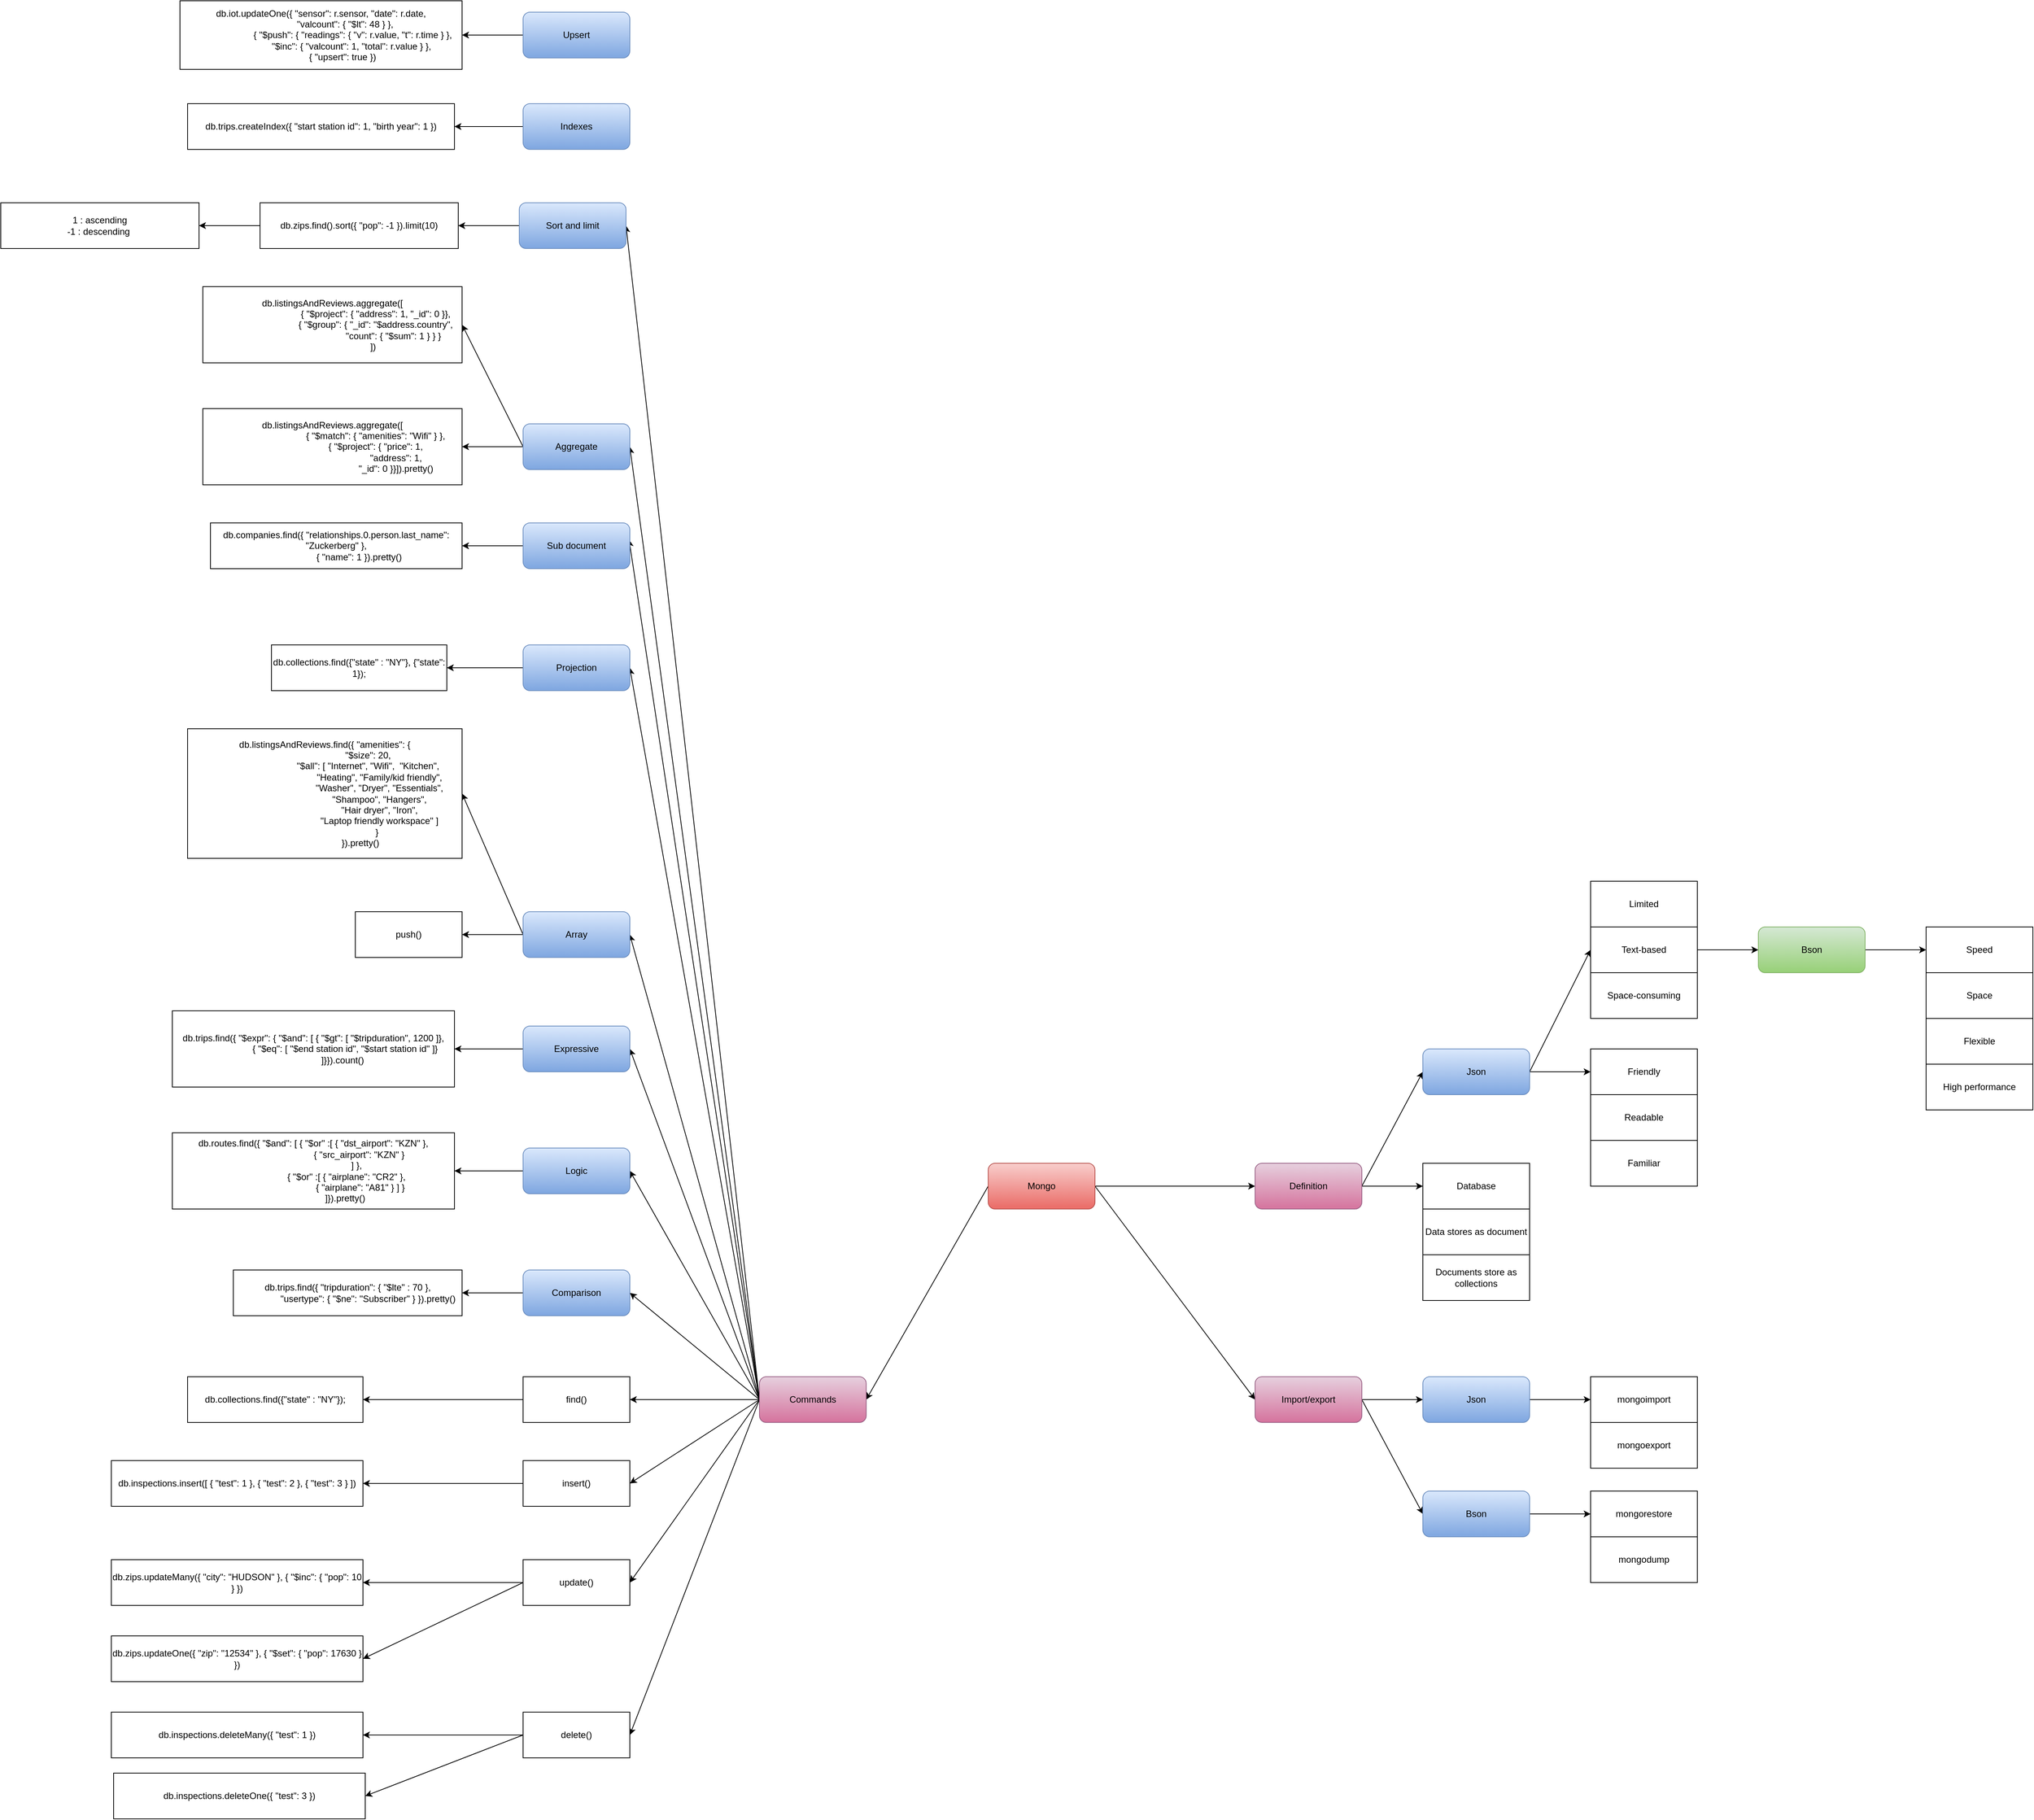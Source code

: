 <mxfile version="15.4.3" type="github">
  <diagram id="vCIeHMtV7OoR4bKzs3Se" name="Page-1">
    <mxGraphModel dx="3009" dy="3111" grid="1" gridSize="10" guides="1" tooltips="1" connect="1" arrows="1" fold="1" page="1" pageScale="1" pageWidth="827" pageHeight="1169" math="0" shadow="0">
      <root>
        <mxCell id="0" />
        <mxCell id="1" parent="0" />
        <mxCell id="be_BAzCO2mw0nIDdy5Vo-3" value="" style="edgeStyle=orthogonalEdgeStyle;rounded=0;orthogonalLoop=1;jettySize=auto;html=1;" edge="1" parent="1" source="be_BAzCO2mw0nIDdy5Vo-1" target="be_BAzCO2mw0nIDdy5Vo-2">
          <mxGeometry relative="1" as="geometry" />
        </mxCell>
        <mxCell id="be_BAzCO2mw0nIDdy5Vo-29" style="edgeStyle=none;rounded=0;orthogonalLoop=1;jettySize=auto;html=1;exitX=1;exitY=0.5;exitDx=0;exitDy=0;entryX=0;entryY=0.5;entryDx=0;entryDy=0;" edge="1" parent="1" source="be_BAzCO2mw0nIDdy5Vo-1" target="be_BAzCO2mw0nIDdy5Vo-28">
          <mxGeometry relative="1" as="geometry" />
        </mxCell>
        <mxCell id="be_BAzCO2mw0nIDdy5Vo-41" style="edgeStyle=none;rounded=0;orthogonalLoop=1;jettySize=auto;html=1;exitX=0;exitY=0.5;exitDx=0;exitDy=0;entryX=1;entryY=0.5;entryDx=0;entryDy=0;" edge="1" parent="1" source="be_BAzCO2mw0nIDdy5Vo-1" target="be_BAzCO2mw0nIDdy5Vo-40">
          <mxGeometry relative="1" as="geometry" />
        </mxCell>
        <mxCell id="be_BAzCO2mw0nIDdy5Vo-1" value="Mongo" style="rounded=1;whiteSpace=wrap;html=1;gradientColor=#ea6b66;fillColor=#f8cecc;strokeColor=#b85450;" vertex="1" parent="1">
          <mxGeometry x="320" y="320" width="140" height="60" as="geometry" />
        </mxCell>
        <mxCell id="be_BAzCO2mw0nIDdy5Vo-5" value="" style="edgeStyle=orthogonalEdgeStyle;rounded=0;orthogonalLoop=1;jettySize=auto;html=1;" edge="1" parent="1" source="be_BAzCO2mw0nIDdy5Vo-2" target="be_BAzCO2mw0nIDdy5Vo-4">
          <mxGeometry relative="1" as="geometry" />
        </mxCell>
        <mxCell id="be_BAzCO2mw0nIDdy5Vo-17" style="edgeStyle=none;rounded=0;orthogonalLoop=1;jettySize=auto;html=1;exitX=1;exitY=0.5;exitDx=0;exitDy=0;entryX=0;entryY=0.5;entryDx=0;entryDy=0;" edge="1" parent="1" source="be_BAzCO2mw0nIDdy5Vo-2" target="be_BAzCO2mw0nIDdy5Vo-10">
          <mxGeometry relative="1" as="geometry" />
        </mxCell>
        <mxCell id="be_BAzCO2mw0nIDdy5Vo-2" value="Definition" style="rounded=1;whiteSpace=wrap;html=1;gradientColor=#d5739d;fillColor=#e6d0de;strokeColor=#996185;" vertex="1" parent="1">
          <mxGeometry x="670" y="320" width="140" height="60" as="geometry" />
        </mxCell>
        <mxCell id="be_BAzCO2mw0nIDdy5Vo-4" value="Database" style="rounded=0;whiteSpace=wrap;html=1;" vertex="1" parent="1">
          <mxGeometry x="890" y="320" width="140" height="60" as="geometry" />
        </mxCell>
        <mxCell id="be_BAzCO2mw0nIDdy5Vo-6" value="Data stores as document" style="rounded=0;whiteSpace=wrap;html=1;" vertex="1" parent="1">
          <mxGeometry x="890" y="380" width="140" height="60" as="geometry" />
        </mxCell>
        <mxCell id="be_BAzCO2mw0nIDdy5Vo-7" value="Documents store as collections" style="rounded=0;whiteSpace=wrap;html=1;" vertex="1" parent="1">
          <mxGeometry x="890" y="440" width="140" height="60" as="geometry" />
        </mxCell>
        <mxCell id="be_BAzCO2mw0nIDdy5Vo-12" value="" style="edgeStyle=orthogonalEdgeStyle;rounded=0;orthogonalLoop=1;jettySize=auto;html=1;" edge="1" parent="1" source="be_BAzCO2mw0nIDdy5Vo-10" target="be_BAzCO2mw0nIDdy5Vo-11">
          <mxGeometry relative="1" as="geometry" />
        </mxCell>
        <mxCell id="be_BAzCO2mw0nIDdy5Vo-16" style="rounded=0;orthogonalLoop=1;jettySize=auto;html=1;exitX=1;exitY=0.5;exitDx=0;exitDy=0;entryX=0;entryY=0.5;entryDx=0;entryDy=0;" edge="1" parent="1" source="be_BAzCO2mw0nIDdy5Vo-10" target="be_BAzCO2mw0nIDdy5Vo-15">
          <mxGeometry relative="1" as="geometry" />
        </mxCell>
        <mxCell id="be_BAzCO2mw0nIDdy5Vo-10" value="Json" style="rounded=1;whiteSpace=wrap;html=1;gradientColor=#7ea6e0;fillColor=#dae8fc;strokeColor=#6c8ebf;" vertex="1" parent="1">
          <mxGeometry x="890" y="170" width="140" height="60" as="geometry" />
        </mxCell>
        <mxCell id="be_BAzCO2mw0nIDdy5Vo-11" value="Friendly" style="rounded=0;whiteSpace=wrap;html=1;" vertex="1" parent="1">
          <mxGeometry x="1110" y="170" width="140" height="60" as="geometry" />
        </mxCell>
        <mxCell id="be_BAzCO2mw0nIDdy5Vo-13" value="Readable" style="rounded=0;whiteSpace=wrap;html=1;" vertex="1" parent="1">
          <mxGeometry x="1110" y="230" width="140" height="60" as="geometry" />
        </mxCell>
        <mxCell id="be_BAzCO2mw0nIDdy5Vo-14" value="Familiar" style="rounded=0;whiteSpace=wrap;html=1;" vertex="1" parent="1">
          <mxGeometry x="1110" y="290" width="140" height="60" as="geometry" />
        </mxCell>
        <mxCell id="be_BAzCO2mw0nIDdy5Vo-21" value="" style="edgeStyle=none;rounded=0;orthogonalLoop=1;jettySize=auto;html=1;" edge="1" parent="1" source="be_BAzCO2mw0nIDdy5Vo-15" target="be_BAzCO2mw0nIDdy5Vo-20">
          <mxGeometry relative="1" as="geometry" />
        </mxCell>
        <mxCell id="be_BAzCO2mw0nIDdy5Vo-15" value="Text-based" style="rounded=0;whiteSpace=wrap;html=1;" vertex="1" parent="1">
          <mxGeometry x="1110" y="10" width="140" height="60" as="geometry" />
        </mxCell>
        <mxCell id="be_BAzCO2mw0nIDdy5Vo-18" value="Space-consuming" style="rounded=0;whiteSpace=wrap;html=1;" vertex="1" parent="1">
          <mxGeometry x="1110" y="70" width="140" height="60" as="geometry" />
        </mxCell>
        <mxCell id="be_BAzCO2mw0nIDdy5Vo-19" value="Limited" style="rounded=0;whiteSpace=wrap;html=1;" vertex="1" parent="1">
          <mxGeometry x="1110" y="-50" width="140" height="60" as="geometry" />
        </mxCell>
        <mxCell id="be_BAzCO2mw0nIDdy5Vo-23" value="" style="edgeStyle=none;rounded=0;orthogonalLoop=1;jettySize=auto;html=1;" edge="1" parent="1" source="be_BAzCO2mw0nIDdy5Vo-20" target="be_BAzCO2mw0nIDdy5Vo-22">
          <mxGeometry relative="1" as="geometry" />
        </mxCell>
        <mxCell id="be_BAzCO2mw0nIDdy5Vo-20" value="Bson" style="rounded=1;whiteSpace=wrap;html=1;gradientColor=#97d077;fillColor=#d5e8d4;strokeColor=#82b366;" vertex="1" parent="1">
          <mxGeometry x="1330" y="10" width="140" height="60" as="geometry" />
        </mxCell>
        <mxCell id="be_BAzCO2mw0nIDdy5Vo-22" value="Speed" style="rounded=0;whiteSpace=wrap;html=1;" vertex="1" parent="1">
          <mxGeometry x="1550" y="10" width="140" height="60" as="geometry" />
        </mxCell>
        <mxCell id="be_BAzCO2mw0nIDdy5Vo-24" value="Space" style="rounded=0;whiteSpace=wrap;html=1;" vertex="1" parent="1">
          <mxGeometry x="1550" y="70" width="140" height="60" as="geometry" />
        </mxCell>
        <mxCell id="be_BAzCO2mw0nIDdy5Vo-26" value="Flexible" style="rounded=0;whiteSpace=wrap;html=1;" vertex="1" parent="1">
          <mxGeometry x="1550" y="130" width="140" height="60" as="geometry" />
        </mxCell>
        <mxCell id="be_BAzCO2mw0nIDdy5Vo-27" value="High performance" style="rounded=0;whiteSpace=wrap;html=1;" vertex="1" parent="1">
          <mxGeometry x="1550" y="190" width="140" height="60" as="geometry" />
        </mxCell>
        <mxCell id="be_BAzCO2mw0nIDdy5Vo-31" value="" style="edgeStyle=none;rounded=0;orthogonalLoop=1;jettySize=auto;html=1;" edge="1" parent="1" source="be_BAzCO2mw0nIDdy5Vo-28" target="be_BAzCO2mw0nIDdy5Vo-30">
          <mxGeometry relative="1" as="geometry" />
        </mxCell>
        <mxCell id="be_BAzCO2mw0nIDdy5Vo-33" style="edgeStyle=none;rounded=0;orthogonalLoop=1;jettySize=auto;html=1;exitX=1;exitY=0.5;exitDx=0;exitDy=0;entryX=0;entryY=0.5;entryDx=0;entryDy=0;" edge="1" parent="1" source="be_BAzCO2mw0nIDdy5Vo-28" target="be_BAzCO2mw0nIDdy5Vo-32">
          <mxGeometry relative="1" as="geometry" />
        </mxCell>
        <mxCell id="be_BAzCO2mw0nIDdy5Vo-28" value="Import/export" style="rounded=1;whiteSpace=wrap;html=1;gradientColor=#d5739d;fillColor=#e6d0de;strokeColor=#996185;" vertex="1" parent="1">
          <mxGeometry x="670" y="600" width="140" height="60" as="geometry" />
        </mxCell>
        <mxCell id="be_BAzCO2mw0nIDdy5Vo-35" value="" style="edgeStyle=none;rounded=0;orthogonalLoop=1;jettySize=auto;html=1;" edge="1" parent="1" source="be_BAzCO2mw0nIDdy5Vo-30" target="be_BAzCO2mw0nIDdy5Vo-34">
          <mxGeometry relative="1" as="geometry" />
        </mxCell>
        <mxCell id="be_BAzCO2mw0nIDdy5Vo-30" value="Json" style="rounded=1;whiteSpace=wrap;html=1;gradientColor=#7ea6e0;fillColor=#dae8fc;strokeColor=#6c8ebf;" vertex="1" parent="1">
          <mxGeometry x="890" y="600" width="140" height="60" as="geometry" />
        </mxCell>
        <mxCell id="be_BAzCO2mw0nIDdy5Vo-38" value="" style="edgeStyle=none;rounded=0;orthogonalLoop=1;jettySize=auto;html=1;" edge="1" parent="1" source="be_BAzCO2mw0nIDdy5Vo-32" target="be_BAzCO2mw0nIDdy5Vo-37">
          <mxGeometry relative="1" as="geometry" />
        </mxCell>
        <mxCell id="be_BAzCO2mw0nIDdy5Vo-32" value="Bson" style="rounded=1;whiteSpace=wrap;html=1;gradientColor=#7ea6e0;fillColor=#dae8fc;strokeColor=#6c8ebf;" vertex="1" parent="1">
          <mxGeometry x="890" y="750" width="140" height="60" as="geometry" />
        </mxCell>
        <mxCell id="be_BAzCO2mw0nIDdy5Vo-34" value="mongoimport" style="rounded=0;whiteSpace=wrap;html=1;" vertex="1" parent="1">
          <mxGeometry x="1110" y="600" width="140" height="60" as="geometry" />
        </mxCell>
        <mxCell id="be_BAzCO2mw0nIDdy5Vo-36" value="mongoexport" style="rounded=0;whiteSpace=wrap;html=1;" vertex="1" parent="1">
          <mxGeometry x="1110" y="660" width="140" height="60" as="geometry" />
        </mxCell>
        <mxCell id="be_BAzCO2mw0nIDdy5Vo-37" value="mongorestore" style="rounded=0;whiteSpace=wrap;html=1;" vertex="1" parent="1">
          <mxGeometry x="1110" y="750" width="140" height="60" as="geometry" />
        </mxCell>
        <mxCell id="be_BAzCO2mw0nIDdy5Vo-39" value="mongodump" style="rounded=0;whiteSpace=wrap;html=1;" vertex="1" parent="1">
          <mxGeometry x="1110" y="810" width="140" height="60" as="geometry" />
        </mxCell>
        <mxCell id="be_BAzCO2mw0nIDdy5Vo-43" value="" style="edgeStyle=none;rounded=0;orthogonalLoop=1;jettySize=auto;html=1;" edge="1" parent="1" source="be_BAzCO2mw0nIDdy5Vo-40" target="be_BAzCO2mw0nIDdy5Vo-42">
          <mxGeometry relative="1" as="geometry" />
        </mxCell>
        <mxCell id="be_BAzCO2mw0nIDdy5Vo-51" style="edgeStyle=none;rounded=0;orthogonalLoop=1;jettySize=auto;html=1;exitX=0;exitY=0.5;exitDx=0;exitDy=0;entryX=1;entryY=0.5;entryDx=0;entryDy=0;fontFamily=Verdana;" edge="1" parent="1" source="be_BAzCO2mw0nIDdy5Vo-40" target="be_BAzCO2mw0nIDdy5Vo-46">
          <mxGeometry relative="1" as="geometry" />
        </mxCell>
        <mxCell id="be_BAzCO2mw0nIDdy5Vo-53" style="edgeStyle=none;rounded=0;orthogonalLoop=1;jettySize=auto;html=1;exitX=0;exitY=0.5;exitDx=0;exitDy=0;entryX=1;entryY=0.5;entryDx=0;entryDy=0;fontFamily=Verdana;" edge="1" parent="1" source="be_BAzCO2mw0nIDdy5Vo-40" target="be_BAzCO2mw0nIDdy5Vo-52">
          <mxGeometry relative="1" as="geometry" />
        </mxCell>
        <mxCell id="be_BAzCO2mw0nIDdy5Vo-59" style="edgeStyle=none;rounded=0;orthogonalLoop=1;jettySize=auto;html=1;exitX=0;exitY=0.5;exitDx=0;exitDy=0;entryX=1;entryY=0.5;entryDx=0;entryDy=0;fontFamily=Verdana;" edge="1" parent="1" source="be_BAzCO2mw0nIDdy5Vo-40" target="be_BAzCO2mw0nIDdy5Vo-58">
          <mxGeometry relative="1" as="geometry" />
        </mxCell>
        <mxCell id="be_BAzCO2mw0nIDdy5Vo-65" style="edgeStyle=none;rounded=0;orthogonalLoop=1;jettySize=auto;html=1;exitX=0;exitY=0.5;exitDx=0;exitDy=0;entryX=1;entryY=0.5;entryDx=0;entryDy=0;fontFamily=Verdana;" edge="1" parent="1" source="be_BAzCO2mw0nIDdy5Vo-40" target="be_BAzCO2mw0nIDdy5Vo-64">
          <mxGeometry relative="1" as="geometry" />
        </mxCell>
        <mxCell id="be_BAzCO2mw0nIDdy5Vo-69" style="edgeStyle=none;rounded=0;orthogonalLoop=1;jettySize=auto;html=1;exitX=0;exitY=0.5;exitDx=0;exitDy=0;entryX=1;entryY=0.5;entryDx=0;entryDy=0;fontFamily=Verdana;" edge="1" parent="1" source="be_BAzCO2mw0nIDdy5Vo-40" target="be_BAzCO2mw0nIDdy5Vo-68">
          <mxGeometry relative="1" as="geometry" />
        </mxCell>
        <mxCell id="be_BAzCO2mw0nIDdy5Vo-73" style="edgeStyle=none;rounded=0;orthogonalLoop=1;jettySize=auto;html=1;exitX=0;exitY=0.5;exitDx=0;exitDy=0;entryX=1;entryY=0.5;entryDx=0;entryDy=0;fontFamily=Verdana;" edge="1" parent="1" source="be_BAzCO2mw0nIDdy5Vo-40" target="be_BAzCO2mw0nIDdy5Vo-72">
          <mxGeometry relative="1" as="geometry" />
        </mxCell>
        <mxCell id="be_BAzCO2mw0nIDdy5Vo-77" style="edgeStyle=none;rounded=0;orthogonalLoop=1;jettySize=auto;html=1;exitX=0;exitY=0.5;exitDx=0;exitDy=0;entryX=1;entryY=0.5;entryDx=0;entryDy=0;fontFamily=Verdana;" edge="1" parent="1" source="be_BAzCO2mw0nIDdy5Vo-40" target="be_BAzCO2mw0nIDdy5Vo-76">
          <mxGeometry relative="1" as="geometry" />
        </mxCell>
        <mxCell id="be_BAzCO2mw0nIDdy5Vo-85" style="edgeStyle=none;rounded=0;orthogonalLoop=1;jettySize=auto;html=1;exitX=0;exitY=0.5;exitDx=0;exitDy=0;entryX=1;entryY=0.5;entryDx=0;entryDy=0;fontFamily=Verdana;" edge="1" parent="1" source="be_BAzCO2mw0nIDdy5Vo-40" target="be_BAzCO2mw0nIDdy5Vo-82">
          <mxGeometry relative="1" as="geometry" />
        </mxCell>
        <mxCell id="be_BAzCO2mw0nIDdy5Vo-87" style="edgeStyle=none;rounded=0;orthogonalLoop=1;jettySize=auto;html=1;exitX=0;exitY=0.5;exitDx=0;exitDy=0;entryX=0.993;entryY=0.367;entryDx=0;entryDy=0;entryPerimeter=0;fontFamily=Verdana;" edge="1" parent="1" source="be_BAzCO2mw0nIDdy5Vo-40" target="be_BAzCO2mw0nIDdy5Vo-86">
          <mxGeometry relative="1" as="geometry" />
        </mxCell>
        <mxCell id="be_BAzCO2mw0nIDdy5Vo-96" style="edgeStyle=none;rounded=0;orthogonalLoop=1;jettySize=auto;html=1;exitX=0;exitY=0.5;exitDx=0;exitDy=0;entryX=1;entryY=0.5;entryDx=0;entryDy=0;fontFamily=Verdana;" edge="1" parent="1" source="be_BAzCO2mw0nIDdy5Vo-40" target="be_BAzCO2mw0nIDdy5Vo-90">
          <mxGeometry relative="1" as="geometry" />
        </mxCell>
        <mxCell id="be_BAzCO2mw0nIDdy5Vo-103" style="edgeStyle=none;rounded=0;orthogonalLoop=1;jettySize=auto;html=1;exitX=0;exitY=0.5;exitDx=0;exitDy=0;entryX=1;entryY=0.5;entryDx=0;entryDy=0;fontFamily=Verdana;" edge="1" parent="1" source="be_BAzCO2mw0nIDdy5Vo-40" target="be_BAzCO2mw0nIDdy5Vo-97">
          <mxGeometry relative="1" as="geometry" />
        </mxCell>
        <mxCell id="be_BAzCO2mw0nIDdy5Vo-40" value="Commands" style="rounded=1;whiteSpace=wrap;html=1;gradientColor=#d5739d;fillColor=#e6d0de;strokeColor=#996185;" vertex="1" parent="1">
          <mxGeometry x="20" y="600" width="140" height="60" as="geometry" />
        </mxCell>
        <mxCell id="be_BAzCO2mw0nIDdy5Vo-45" value="" style="edgeStyle=none;rounded=0;orthogonalLoop=1;jettySize=auto;html=1;" edge="1" parent="1" source="be_BAzCO2mw0nIDdy5Vo-42" target="be_BAzCO2mw0nIDdy5Vo-44">
          <mxGeometry relative="1" as="geometry" />
        </mxCell>
        <mxCell id="be_BAzCO2mw0nIDdy5Vo-42" value="find()" style="rounded=0;whiteSpace=wrap;html=1;" vertex="1" parent="1">
          <mxGeometry x="-290" y="600" width="140" height="60" as="geometry" />
        </mxCell>
        <mxCell id="be_BAzCO2mw0nIDdy5Vo-44" value="db.collections.find({&quot;state&quot; : &quot;NY&quot;});" style="rounded=0;whiteSpace=wrap;html=1;" vertex="1" parent="1">
          <mxGeometry x="-730" y="600" width="230" height="60" as="geometry" />
        </mxCell>
        <mxCell id="be_BAzCO2mw0nIDdy5Vo-48" value="" style="edgeStyle=none;rounded=0;orthogonalLoop=1;jettySize=auto;html=1;entryX=1;entryY=0.5;entryDx=0;entryDy=0;" edge="1" parent="1" source="be_BAzCO2mw0nIDdy5Vo-46" target="be_BAzCO2mw0nIDdy5Vo-50">
          <mxGeometry relative="1" as="geometry">
            <mxPoint x="-371.643" y="850" as="targetPoint" />
          </mxGeometry>
        </mxCell>
        <mxCell id="be_BAzCO2mw0nIDdy5Vo-46" value="insert()" style="rounded=0;whiteSpace=wrap;html=1;" vertex="1" parent="1">
          <mxGeometry x="-290" y="710" width="140" height="60" as="geometry" />
        </mxCell>
        <mxCell id="be_BAzCO2mw0nIDdy5Vo-50" value="db.inspections.insert([ { &quot;test&quot;: 1 }, { &quot;test&quot;: 2 }, { &quot;test&quot;: 3 } ])" style="rounded=0;whiteSpace=wrap;html=1;" vertex="1" parent="1">
          <mxGeometry x="-830" y="710" width="330" height="60" as="geometry" />
        </mxCell>
        <mxCell id="be_BAzCO2mw0nIDdy5Vo-55" value="" style="edgeStyle=none;rounded=0;orthogonalLoop=1;jettySize=auto;html=1;fontFamily=Verdana;" edge="1" parent="1" source="be_BAzCO2mw0nIDdy5Vo-52" target="be_BAzCO2mw0nIDdy5Vo-54">
          <mxGeometry relative="1" as="geometry" />
        </mxCell>
        <mxCell id="be_BAzCO2mw0nIDdy5Vo-57" style="edgeStyle=none;rounded=0;orthogonalLoop=1;jettySize=auto;html=1;exitX=0;exitY=0.5;exitDx=0;exitDy=0;entryX=1;entryY=0.5;entryDx=0;entryDy=0;fontFamily=Verdana;" edge="1" parent="1" source="be_BAzCO2mw0nIDdy5Vo-52" target="be_BAzCO2mw0nIDdy5Vo-56">
          <mxGeometry relative="1" as="geometry" />
        </mxCell>
        <mxCell id="be_BAzCO2mw0nIDdy5Vo-52" value="update()" style="rounded=0;whiteSpace=wrap;html=1;" vertex="1" parent="1">
          <mxGeometry x="-290" y="840" width="140" height="60" as="geometry" />
        </mxCell>
        <mxCell id="be_BAzCO2mw0nIDdy5Vo-54" value="db.zips.updateMany({ &quot;city&quot;: &quot;HUDSON&quot; }, { &quot;$inc&quot;: { &quot;pop&quot;: 10 } })" style="rounded=0;whiteSpace=wrap;html=1;" vertex="1" parent="1">
          <mxGeometry x="-830" y="840" width="330" height="60" as="geometry" />
        </mxCell>
        <mxCell id="be_BAzCO2mw0nIDdy5Vo-56" value="db.zips.updateOne({ &quot;zip&quot;: &quot;12534&quot; }, { &quot;$set&quot;: { &quot;pop&quot;: 17630 } })" style="rounded=0;whiteSpace=wrap;html=1;" vertex="1" parent="1">
          <mxGeometry x="-830" y="940" width="330" height="60" as="geometry" />
        </mxCell>
        <mxCell id="be_BAzCO2mw0nIDdy5Vo-61" style="edgeStyle=none;rounded=0;orthogonalLoop=1;jettySize=auto;html=1;entryX=1;entryY=0.5;entryDx=0;entryDy=0;fontFamily=Verdana;" edge="1" parent="1" source="be_BAzCO2mw0nIDdy5Vo-58" target="be_BAzCO2mw0nIDdy5Vo-60">
          <mxGeometry relative="1" as="geometry" />
        </mxCell>
        <mxCell id="be_BAzCO2mw0nIDdy5Vo-63" style="edgeStyle=none;rounded=0;orthogonalLoop=1;jettySize=auto;html=1;exitX=0;exitY=0.5;exitDx=0;exitDy=0;entryX=1;entryY=0.5;entryDx=0;entryDy=0;fontFamily=Verdana;" edge="1" parent="1" source="be_BAzCO2mw0nIDdy5Vo-58" target="be_BAzCO2mw0nIDdy5Vo-62">
          <mxGeometry relative="1" as="geometry" />
        </mxCell>
        <mxCell id="be_BAzCO2mw0nIDdy5Vo-58" value="delete()" style="rounded=0;whiteSpace=wrap;html=1;" vertex="1" parent="1">
          <mxGeometry x="-290" y="1040" width="140" height="60" as="geometry" />
        </mxCell>
        <mxCell id="be_BAzCO2mw0nIDdy5Vo-60" value="db.inspections.deleteMany({ &quot;test&quot;: 1 })" style="rounded=0;whiteSpace=wrap;html=1;" vertex="1" parent="1">
          <mxGeometry x="-830" y="1040" width="330" height="60" as="geometry" />
        </mxCell>
        <mxCell id="be_BAzCO2mw0nIDdy5Vo-62" value="db.inspections.deleteOne({ &quot;test&quot;: 3 })" style="rounded=0;whiteSpace=wrap;html=1;" vertex="1" parent="1">
          <mxGeometry x="-827" y="1120" width="330" height="60" as="geometry" />
        </mxCell>
        <mxCell id="be_BAzCO2mw0nIDdy5Vo-67" value="" style="edgeStyle=none;rounded=0;orthogonalLoop=1;jettySize=auto;html=1;fontFamily=Verdana;" edge="1" parent="1" source="be_BAzCO2mw0nIDdy5Vo-64" target="be_BAzCO2mw0nIDdy5Vo-66">
          <mxGeometry relative="1" as="geometry" />
        </mxCell>
        <mxCell id="be_BAzCO2mw0nIDdy5Vo-64" value="Comparison" style="rounded=1;whiteSpace=wrap;html=1;gradientColor=#7ea6e0;fillColor=#dae8fc;strokeColor=#6c8ebf;" vertex="1" parent="1">
          <mxGeometry x="-290" y="460" width="140" height="60" as="geometry" />
        </mxCell>
        <mxCell id="be_BAzCO2mw0nIDdy5Vo-66" value="db.trips.find({ &quot;tripduration&quot;: { &quot;$lte&quot; : 70 },&#xa;                &quot;usertype&quot;: { &quot;$ne&quot;: &quot;Subscriber&quot; } }).pretty()" style="rounded=0;whiteSpace=wrap;html=1;" vertex="1" parent="1">
          <mxGeometry x="-670" y="460" width="300" height="60" as="geometry" />
        </mxCell>
        <mxCell id="be_BAzCO2mw0nIDdy5Vo-71" value="" style="edgeStyle=none;rounded=0;orthogonalLoop=1;jettySize=auto;html=1;fontFamily=Verdana;" edge="1" parent="1" source="be_BAzCO2mw0nIDdy5Vo-68" target="be_BAzCO2mw0nIDdy5Vo-70">
          <mxGeometry relative="1" as="geometry" />
        </mxCell>
        <mxCell id="be_BAzCO2mw0nIDdy5Vo-68" value="Logic" style="rounded=1;whiteSpace=wrap;html=1;gradientColor=#7ea6e0;fillColor=#dae8fc;strokeColor=#6c8ebf;" vertex="1" parent="1">
          <mxGeometry x="-290" y="300" width="140" height="60" as="geometry" />
        </mxCell>
        <mxCell id="be_BAzCO2mw0nIDdy5Vo-70" value="db.routes.find({ &quot;$and&quot;: [ { &quot;$or&quot; :[ { &quot;dst_airport&quot;: &quot;KZN&quot; },&#xa;                                    { &quot;src_airport&quot;: &quot;KZN&quot; }&#xa;                                  ] },&#xa;                          { &quot;$or&quot; :[ { &quot;airplane&quot;: &quot;CR2&quot; },&#xa;                                     { &quot;airplane&quot;: &quot;A81&quot; } ] }&#xa;                         ]}).pretty()" style="rounded=0;whiteSpace=wrap;html=1;" vertex="1" parent="1">
          <mxGeometry x="-750" y="280" width="370" height="100" as="geometry" />
        </mxCell>
        <mxCell id="be_BAzCO2mw0nIDdy5Vo-75" value="" style="edgeStyle=none;rounded=0;orthogonalLoop=1;jettySize=auto;html=1;fontFamily=Verdana;" edge="1" parent="1" source="be_BAzCO2mw0nIDdy5Vo-72" target="be_BAzCO2mw0nIDdy5Vo-74">
          <mxGeometry relative="1" as="geometry" />
        </mxCell>
        <mxCell id="be_BAzCO2mw0nIDdy5Vo-72" value="Expressive" style="rounded=1;whiteSpace=wrap;html=1;gradientColor=#7ea6e0;fillColor=#dae8fc;strokeColor=#6c8ebf;" vertex="1" parent="1">
          <mxGeometry x="-290" y="140" width="140" height="60" as="geometry" />
        </mxCell>
        <mxCell id="be_BAzCO2mw0nIDdy5Vo-74" value="db.trips.find({ &quot;$expr&quot;: { &quot;$and&quot;: [ { &quot;$gt&quot;: [ &quot;$tripduration&quot;, 1200 ]},&#xa;                         { &quot;$eq&quot;: [ &quot;$end station id&quot;, &quot;$start station id&quot; ]}&#xa;                       ]}}).count()" style="rounded=0;whiteSpace=wrap;html=1;" vertex="1" parent="1">
          <mxGeometry x="-750" y="120" width="370" height="100" as="geometry" />
        </mxCell>
        <mxCell id="be_BAzCO2mw0nIDdy5Vo-79" value="" style="edgeStyle=none;rounded=0;orthogonalLoop=1;jettySize=auto;html=1;fontFamily=Verdana;" edge="1" parent="1" source="be_BAzCO2mw0nIDdy5Vo-76" target="be_BAzCO2mw0nIDdy5Vo-78">
          <mxGeometry relative="1" as="geometry" />
        </mxCell>
        <mxCell id="be_BAzCO2mw0nIDdy5Vo-81" style="edgeStyle=none;rounded=0;orthogonalLoop=1;jettySize=auto;html=1;exitX=0;exitY=0.5;exitDx=0;exitDy=0;entryX=1;entryY=0.5;entryDx=0;entryDy=0;fontFamily=Verdana;" edge="1" parent="1" source="be_BAzCO2mw0nIDdy5Vo-76" target="be_BAzCO2mw0nIDdy5Vo-80">
          <mxGeometry relative="1" as="geometry" />
        </mxCell>
        <mxCell id="be_BAzCO2mw0nIDdy5Vo-76" value="Array" style="rounded=1;whiteSpace=wrap;html=1;gradientColor=#7ea6e0;fillColor=#dae8fc;strokeColor=#6c8ebf;" vertex="1" parent="1">
          <mxGeometry x="-290" y="-10" width="140" height="60" as="geometry" />
        </mxCell>
        <mxCell id="be_BAzCO2mw0nIDdy5Vo-78" value="push()" style="rounded=0;whiteSpace=wrap;html=1;" vertex="1" parent="1">
          <mxGeometry x="-510" y="-10" width="140" height="60" as="geometry" />
        </mxCell>
        <mxCell id="be_BAzCO2mw0nIDdy5Vo-80" value="db.listingsAndReviews.find({ &quot;amenities&quot;: {&#xa;                                  &quot;$size&quot;: 20,&#xa;                                  &quot;$all&quot;: [ &quot;Internet&quot;, &quot;Wifi&quot;,  &quot;Kitchen&quot;,&#xa;                                           &quot;Heating&quot;, &quot;Family/kid friendly&quot;,&#xa;                                           &quot;Washer&quot;, &quot;Dryer&quot;, &quot;Essentials&quot;,&#xa;                                           &quot;Shampoo&quot;, &quot;Hangers&quot;,&#xa;                                           &quot;Hair dryer&quot;, &quot;Iron&quot;,&#xa;                                           &quot;Laptop friendly workspace&quot; ]&#xa;                                         }&#xa;                            }).pretty()" style="rounded=0;whiteSpace=wrap;html=1;" vertex="1" parent="1">
          <mxGeometry x="-730" y="-250" width="360" height="170" as="geometry" />
        </mxCell>
        <mxCell id="be_BAzCO2mw0nIDdy5Vo-84" value="" style="edgeStyle=none;rounded=0;orthogonalLoop=1;jettySize=auto;html=1;fontFamily=Verdana;" edge="1" parent="1" source="be_BAzCO2mw0nIDdy5Vo-82" target="be_BAzCO2mw0nIDdy5Vo-83">
          <mxGeometry relative="1" as="geometry" />
        </mxCell>
        <mxCell id="be_BAzCO2mw0nIDdy5Vo-82" value="Projection" style="rounded=1;whiteSpace=wrap;html=1;gradientColor=#7ea6e0;fillColor=#dae8fc;strokeColor=#6c8ebf;" vertex="1" parent="1">
          <mxGeometry x="-290" y="-360" width="140" height="60" as="geometry" />
        </mxCell>
        <mxCell id="be_BAzCO2mw0nIDdy5Vo-83" value="db.collections.find({&quot;state&quot; : &quot;NY&quot;}, {&quot;state&quot;: 1});" style="rounded=0;whiteSpace=wrap;html=1;" vertex="1" parent="1">
          <mxGeometry x="-620" y="-360" width="230" height="60" as="geometry" />
        </mxCell>
        <mxCell id="be_BAzCO2mw0nIDdy5Vo-89" value="" style="edgeStyle=none;rounded=0;orthogonalLoop=1;jettySize=auto;html=1;fontFamily=Verdana;" edge="1" parent="1" source="be_BAzCO2mw0nIDdy5Vo-86" target="be_BAzCO2mw0nIDdy5Vo-88">
          <mxGeometry relative="1" as="geometry" />
        </mxCell>
        <mxCell id="be_BAzCO2mw0nIDdy5Vo-86" value="Sub document" style="rounded=1;whiteSpace=wrap;html=1;gradientColor=#7ea6e0;fillColor=#dae8fc;strokeColor=#6c8ebf;" vertex="1" parent="1">
          <mxGeometry x="-290" y="-520" width="140" height="60" as="geometry" />
        </mxCell>
        <mxCell id="be_BAzCO2mw0nIDdy5Vo-88" value="db.companies.find({ &quot;relationships.0.person.last_name&quot;: &quot;Zuckerberg&quot; },&#xa;                  { &quot;name&quot;: 1 }).pretty()" style="rounded=0;whiteSpace=wrap;html=1;" vertex="1" parent="1">
          <mxGeometry x="-700" y="-520" width="330" height="60" as="geometry" />
        </mxCell>
        <mxCell id="be_BAzCO2mw0nIDdy5Vo-93" value="" style="edgeStyle=none;rounded=0;orthogonalLoop=1;jettySize=auto;html=1;fontFamily=Verdana;" edge="1" parent="1" source="be_BAzCO2mw0nIDdy5Vo-90" target="be_BAzCO2mw0nIDdy5Vo-92">
          <mxGeometry relative="1" as="geometry" />
        </mxCell>
        <mxCell id="be_BAzCO2mw0nIDdy5Vo-95" style="edgeStyle=none;rounded=0;orthogonalLoop=1;jettySize=auto;html=1;exitX=0;exitY=0.5;exitDx=0;exitDy=0;entryX=1;entryY=0.5;entryDx=0;entryDy=0;fontFamily=Verdana;" edge="1" parent="1" source="be_BAzCO2mw0nIDdy5Vo-90" target="be_BAzCO2mw0nIDdy5Vo-94">
          <mxGeometry relative="1" as="geometry" />
        </mxCell>
        <mxCell id="be_BAzCO2mw0nIDdy5Vo-90" value="Aggregate" style="rounded=1;whiteSpace=wrap;html=1;gradientColor=#7ea6e0;fillColor=#dae8fc;strokeColor=#6c8ebf;" vertex="1" parent="1">
          <mxGeometry x="-290" y="-650" width="140" height="60" as="geometry" />
        </mxCell>
        <mxCell id="be_BAzCO2mw0nIDdy5Vo-92" value="db.listingsAndReviews.aggregate([&#xa;                                  { &quot;$match&quot;: { &quot;amenities&quot;: &quot;Wifi&quot; } },&#xa;                                  { &quot;$project&quot;: { &quot;price&quot;: 1,&#xa;                                                  &quot;address&quot;: 1,&#xa;                                                  &quot;_id&quot;: 0 }}]).pretty()" style="rounded=0;whiteSpace=wrap;html=1;" vertex="1" parent="1">
          <mxGeometry x="-710" y="-670" width="340" height="100" as="geometry" />
        </mxCell>
        <mxCell id="be_BAzCO2mw0nIDdy5Vo-94" value="db.listingsAndReviews.aggregate([&#xa;                                  { &quot;$project&quot;: { &quot;address&quot;: 1, &quot;_id&quot;: 0 }},&#xa;                                  { &quot;$group&quot;: { &quot;_id&quot;: &quot;$address.country&quot;,&#xa;                                                &quot;count&quot;: { &quot;$sum&quot;: 1 } } }&#xa;                                ])" style="rounded=0;whiteSpace=wrap;html=1;" vertex="1" parent="1">
          <mxGeometry x="-710" y="-830" width="340" height="100" as="geometry" />
        </mxCell>
        <mxCell id="be_BAzCO2mw0nIDdy5Vo-99" value="" style="edgeStyle=none;rounded=0;orthogonalLoop=1;jettySize=auto;html=1;fontFamily=Verdana;" edge="1" parent="1" source="be_BAzCO2mw0nIDdy5Vo-97" target="be_BAzCO2mw0nIDdy5Vo-98">
          <mxGeometry relative="1" as="geometry" />
        </mxCell>
        <mxCell id="be_BAzCO2mw0nIDdy5Vo-97" value="Sort and limit" style="rounded=1;whiteSpace=wrap;html=1;gradientColor=#7ea6e0;fillColor=#dae8fc;strokeColor=#6c8ebf;" vertex="1" parent="1">
          <mxGeometry x="-295" y="-940" width="140" height="60" as="geometry" />
        </mxCell>
        <mxCell id="be_BAzCO2mw0nIDdy5Vo-102" value="" style="edgeStyle=none;rounded=0;orthogonalLoop=1;jettySize=auto;html=1;fontFamily=Verdana;" edge="1" parent="1" source="be_BAzCO2mw0nIDdy5Vo-98" target="be_BAzCO2mw0nIDdy5Vo-101">
          <mxGeometry relative="1" as="geometry" />
        </mxCell>
        <mxCell id="be_BAzCO2mw0nIDdy5Vo-98" value="db.zips.find().sort({ &quot;pop&quot;: -1 }).limit(10)" style="rounded=0;whiteSpace=wrap;html=1;" vertex="1" parent="1">
          <mxGeometry x="-635" y="-940" width="260" height="60" as="geometry" />
        </mxCell>
        <mxCell id="be_BAzCO2mw0nIDdy5Vo-101" value="1 : ascending&lt;br&gt;-1 : descending&amp;nbsp;" style="rounded=0;whiteSpace=wrap;html=1;" vertex="1" parent="1">
          <mxGeometry x="-975" y="-940" width="260" height="60" as="geometry" />
        </mxCell>
        <mxCell id="be_BAzCO2mw0nIDdy5Vo-106" value="" style="edgeStyle=none;rounded=0;orthogonalLoop=1;jettySize=auto;html=1;fontFamily=Verdana;" edge="1" parent="1" source="be_BAzCO2mw0nIDdy5Vo-104" target="be_BAzCO2mw0nIDdy5Vo-105">
          <mxGeometry relative="1" as="geometry" />
        </mxCell>
        <mxCell id="be_BAzCO2mw0nIDdy5Vo-104" value="Indexes" style="rounded=1;whiteSpace=wrap;html=1;gradientColor=#7ea6e0;fillColor=#dae8fc;strokeColor=#6c8ebf;" vertex="1" parent="1">
          <mxGeometry x="-290" y="-1070" width="140" height="60" as="geometry" />
        </mxCell>
        <mxCell id="be_BAzCO2mw0nIDdy5Vo-105" value="db.trips.createIndex({ &quot;start station id&quot;: 1, &quot;birth year&quot;: 1 })" style="rounded=0;whiteSpace=wrap;html=1;" vertex="1" parent="1">
          <mxGeometry x="-730" y="-1070" width="350" height="60" as="geometry" />
        </mxCell>
        <mxCell id="be_BAzCO2mw0nIDdy5Vo-109" value="" style="edgeStyle=none;rounded=0;orthogonalLoop=1;jettySize=auto;html=1;fontFamily=Verdana;" edge="1" parent="1" source="be_BAzCO2mw0nIDdy5Vo-107" target="be_BAzCO2mw0nIDdy5Vo-108">
          <mxGeometry relative="1" as="geometry" />
        </mxCell>
        <mxCell id="be_BAzCO2mw0nIDdy5Vo-107" value="Upsert" style="rounded=1;whiteSpace=wrap;html=1;gradientColor=#7ea6e0;fillColor=#dae8fc;strokeColor=#6c8ebf;" vertex="1" parent="1">
          <mxGeometry x="-290" y="-1190" width="140" height="60" as="geometry" />
        </mxCell>
        <mxCell id="be_BAzCO2mw0nIDdy5Vo-108" value="db.iot.updateOne({ &quot;sensor&quot;: r.sensor, &quot;date&quot;: r.date,&#xa;                   &quot;valcount&quot;: { &quot;$lt&quot;: 48 } },&#xa;                         { &quot;$push&quot;: { &quot;readings&quot;: { &quot;v&quot;: r.value, &quot;t&quot;: r.time } },&#xa;                        &quot;$inc&quot;: { &quot;valcount&quot;: 1, &quot;total&quot;: r.value } },&#xa;                 { &quot;upsert&quot;: true })" style="rounded=0;whiteSpace=wrap;html=1;" vertex="1" parent="1">
          <mxGeometry x="-740" y="-1205" width="370" height="90" as="geometry" />
        </mxCell>
      </root>
    </mxGraphModel>
  </diagram>
</mxfile>
